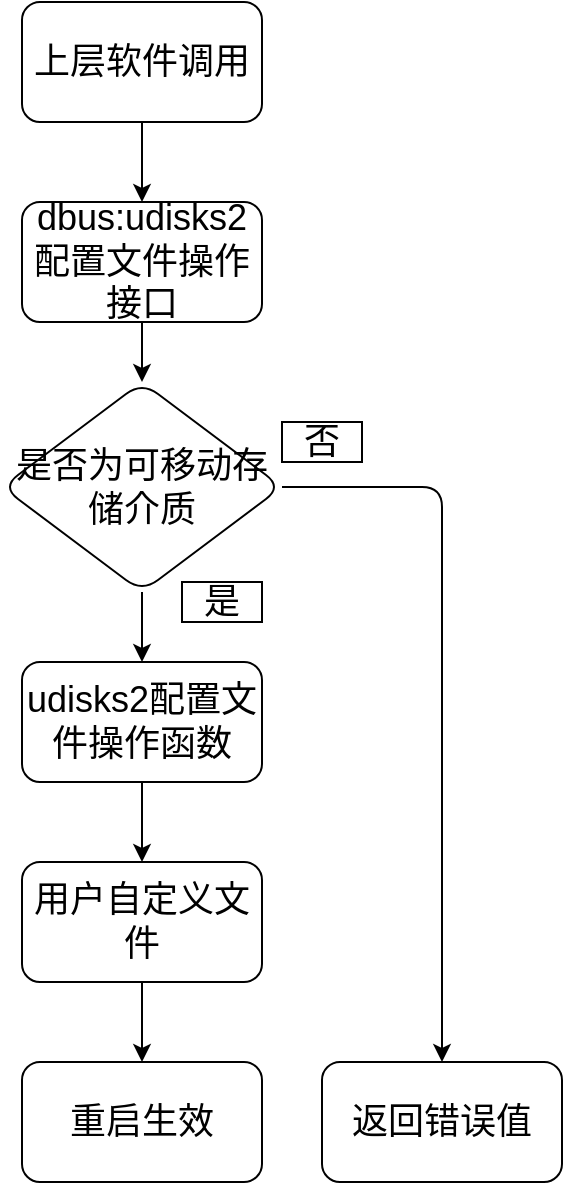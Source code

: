 <mxfile version="14.9.6" type="github">
  <diagram id="pWHlGzxmwyabwXG8FdJH" name="Page-1">
    <mxGraphModel dx="1382" dy="728" grid="0" gridSize="10" guides="1" tooltips="1" connect="1" arrows="1" fold="1" page="1" pageScale="1" pageWidth="827" pageHeight="1169" math="0" shadow="0">
      <root>
        <mxCell id="0" />
        <mxCell id="1" parent="0" />
        <mxCell id="Qll9KSVg3EDIvkz421HC-27" value="" style="edgeStyle=orthogonalEdgeStyle;curved=0;rounded=1;sketch=0;orthogonalLoop=1;jettySize=auto;html=1;" edge="1" parent="1" source="Qll9KSVg3EDIvkz421HC-1" target="Qll9KSVg3EDIvkz421HC-26">
          <mxGeometry relative="1" as="geometry" />
        </mxCell>
        <mxCell id="Qll9KSVg3EDIvkz421HC-1" value="&lt;font style=&quot;font-size: 18px&quot;&gt;上层软件调用&lt;/font&gt;" style="rounded=1;whiteSpace=wrap;html=1;" vertex="1" parent="1">
          <mxGeometry x="130" y="120" width="120" height="60" as="geometry" />
        </mxCell>
        <mxCell id="Qll9KSVg3EDIvkz421HC-25" value="" style="edgeStyle=orthogonalEdgeStyle;curved=0;rounded=1;sketch=0;orthogonalLoop=1;jettySize=auto;html=1;" edge="1" parent="1" source="Qll9KSVg3EDIvkz421HC-6" target="Qll9KSVg3EDIvkz421HC-24">
          <mxGeometry relative="1" as="geometry" />
        </mxCell>
        <mxCell id="Qll9KSVg3EDIvkz421HC-6" value="&lt;span style=&quot;font-size: 18px&quot;&gt;用户自定义文件&lt;/span&gt;" style="rounded=1;whiteSpace=wrap;html=1;" vertex="1" parent="1">
          <mxGeometry x="130" y="550" width="120" height="60" as="geometry" />
        </mxCell>
        <mxCell id="Qll9KSVg3EDIvkz421HC-14" value="" style="edgeStyle=orthogonalEdgeStyle;curved=0;rounded=1;sketch=0;orthogonalLoop=1;jettySize=auto;html=1;" edge="1" parent="1" source="Qll9KSVg3EDIvkz421HC-11" target="Qll9KSVg3EDIvkz421HC-13">
          <mxGeometry relative="1" as="geometry" />
        </mxCell>
        <mxCell id="Qll9KSVg3EDIvkz421HC-16" value="" style="edgeStyle=orthogonalEdgeStyle;curved=0;rounded=1;sketch=0;orthogonalLoop=1;jettySize=auto;html=1;" edge="1" parent="1" source="Qll9KSVg3EDIvkz421HC-11" target="Qll9KSVg3EDIvkz421HC-15">
          <mxGeometry relative="1" as="geometry" />
        </mxCell>
        <mxCell id="Qll9KSVg3EDIvkz421HC-11" value="&lt;font style=&quot;font-size: 18px&quot;&gt;是否为可移动存储介质&lt;/font&gt;" style="rhombus;whiteSpace=wrap;html=1;rounded=1;" vertex="1" parent="1">
          <mxGeometry x="120" y="310" width="140" height="105" as="geometry" />
        </mxCell>
        <mxCell id="Qll9KSVg3EDIvkz421HC-17" value="" style="edgeStyle=orthogonalEdgeStyle;curved=0;rounded=1;sketch=0;orthogonalLoop=1;jettySize=auto;html=1;" edge="1" parent="1" source="Qll9KSVg3EDIvkz421HC-13" target="Qll9KSVg3EDIvkz421HC-6">
          <mxGeometry relative="1" as="geometry" />
        </mxCell>
        <mxCell id="Qll9KSVg3EDIvkz421HC-13" value="&lt;font style=&quot;font-size: 18px&quot;&gt;udisks2配置文件操作函数&lt;/font&gt;" style="rounded=1;whiteSpace=wrap;html=1;" vertex="1" parent="1">
          <mxGeometry x="130" y="450" width="120" height="60" as="geometry" />
        </mxCell>
        <mxCell id="Qll9KSVg3EDIvkz421HC-15" value="&lt;font style=&quot;font-size: 18px&quot;&gt;返回错误值&lt;/font&gt;" style="whiteSpace=wrap;html=1;rounded=1;" vertex="1" parent="1">
          <mxGeometry x="280" y="650" width="120" height="60" as="geometry" />
        </mxCell>
        <mxCell id="Qll9KSVg3EDIvkz421HC-22" value="&lt;font style=&quot;font-size: 18px&quot;&gt;是&lt;/font&gt;" style="rounded=0;whiteSpace=wrap;html=1;sketch=0;" vertex="1" parent="1">
          <mxGeometry x="210" y="410" width="40" height="20" as="geometry" />
        </mxCell>
        <mxCell id="Qll9KSVg3EDIvkz421HC-23" value="&lt;span style=&quot;font-size: 18px&quot;&gt;否&lt;/span&gt;" style="rounded=0;whiteSpace=wrap;html=1;sketch=0;" vertex="1" parent="1">
          <mxGeometry x="260" y="330" width="40" height="20" as="geometry" />
        </mxCell>
        <mxCell id="Qll9KSVg3EDIvkz421HC-24" value="&lt;span style=&quot;font-size: 18px&quot;&gt;重启生效&lt;/span&gt;" style="rounded=1;whiteSpace=wrap;html=1;" vertex="1" parent="1">
          <mxGeometry x="130" y="650" width="120" height="60" as="geometry" />
        </mxCell>
        <mxCell id="Qll9KSVg3EDIvkz421HC-28" value="" style="edgeStyle=orthogonalEdgeStyle;curved=0;rounded=1;sketch=0;orthogonalLoop=1;jettySize=auto;html=1;" edge="1" parent="1" source="Qll9KSVg3EDIvkz421HC-26" target="Qll9KSVg3EDIvkz421HC-11">
          <mxGeometry relative="1" as="geometry" />
        </mxCell>
        <mxCell id="Qll9KSVg3EDIvkz421HC-26" value="&lt;span style=&quot;font-size: 18px&quot;&gt;dbus:udisks2配置文件操作接口&lt;/span&gt;" style="rounded=1;whiteSpace=wrap;html=1;" vertex="1" parent="1">
          <mxGeometry x="130" y="220" width="120" height="60" as="geometry" />
        </mxCell>
      </root>
    </mxGraphModel>
  </diagram>
</mxfile>

